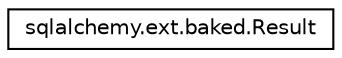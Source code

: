 digraph "Graphical Class Hierarchy"
{
 // LATEX_PDF_SIZE
  edge [fontname="Helvetica",fontsize="10",labelfontname="Helvetica",labelfontsize="10"];
  node [fontname="Helvetica",fontsize="10",shape=record];
  rankdir="LR";
  Node0 [label="sqlalchemy.ext.baked.Result",height=0.2,width=0.4,color="black", fillcolor="white", style="filled",URL="$classsqlalchemy_1_1ext_1_1baked_1_1Result.html",tooltip=" "];
}
